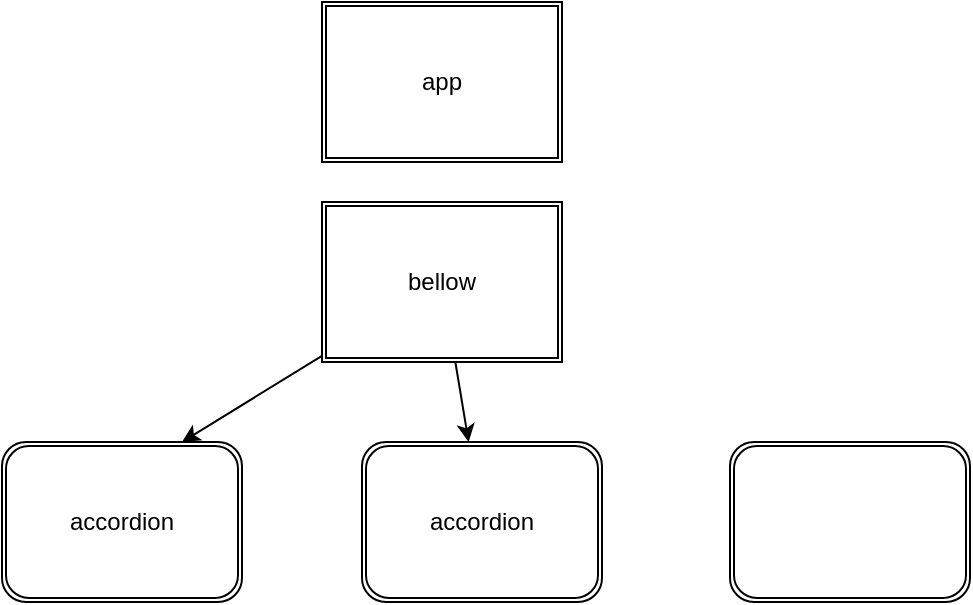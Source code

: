 <mxfile>
    <diagram id="f_Mr4On2IaXt8ZjSOr1O" name="Page-1">
        <mxGraphModel dx="469" dy="415" grid="1" gridSize="10" guides="1" tooltips="1" connect="1" arrows="1" fold="1" page="1" pageScale="1" pageWidth="827" pageHeight="1169" math="0" shadow="0">
            <root>
                <mxCell id="0"/>
                <mxCell id="1" parent="0"/>
                <mxCell id="2" value="app" style="shape=ext;double=1;rounded=0;whiteSpace=wrap;html=1;" parent="1" vertex="1">
                    <mxGeometry x="210" width="120" height="80" as="geometry"/>
                </mxCell>
                <mxCell id="7" value="" style="edgeStyle=none;html=1;" edge="1" parent="1" source="3" target="5">
                    <mxGeometry relative="1" as="geometry"/>
                </mxCell>
                <mxCell id="8" style="edgeStyle=none;html=1;entryX=0.75;entryY=0;entryDx=0;entryDy=0;" edge="1" parent="1" source="3" target="4">
                    <mxGeometry relative="1" as="geometry"/>
                </mxCell>
                <mxCell id="3" value="bellow" style="shape=ext;double=1;rounded=0;whiteSpace=wrap;html=1;" parent="1" vertex="1">
                    <mxGeometry x="210" y="100" width="120" height="80" as="geometry"/>
                </mxCell>
                <mxCell id="4" value="accordion" style="shape=ext;double=1;rounded=1;whiteSpace=wrap;html=1;" parent="1" vertex="1">
                    <mxGeometry x="50" y="220" width="120" height="80" as="geometry"/>
                </mxCell>
                <mxCell id="5" value="accordion" style="shape=ext;double=1;rounded=1;whiteSpace=wrap;html=1;" parent="1" vertex="1">
                    <mxGeometry x="230" y="220" width="120" height="80" as="geometry"/>
                </mxCell>
                <mxCell id="6" value="" style="shape=ext;double=1;rounded=1;whiteSpace=wrap;html=1;" parent="1" vertex="1">
                    <mxGeometry x="414" y="220" width="120" height="80" as="geometry"/>
                </mxCell>
            </root>
        </mxGraphModel>
    </diagram>
</mxfile>
